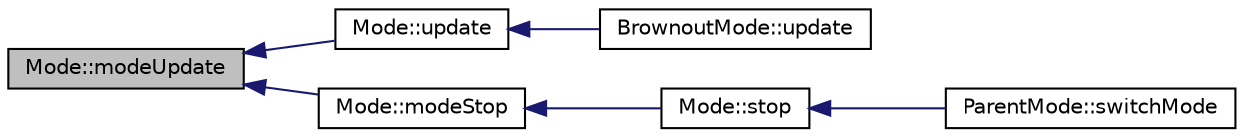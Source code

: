digraph "Mode::modeUpdate"
{
  edge [fontname="Helvetica",fontsize="10",labelfontname="Helvetica",labelfontsize="10"];
  node [fontname="Helvetica",fontsize="10",shape=record];
  rankdir="LR";
  Node14 [label="Mode::modeUpdate",height=0.2,width=0.4,color="black", fillcolor="grey75", style="filled", fontcolor="black"];
  Node14 -> Node15 [dir="back",color="midnightblue",fontsize="10",style="solid",fontname="Helvetica"];
  Node15 [label="Mode::update",height=0.2,width=0.4,color="black", fillcolor="white", style="filled",URL="$classMode.html#aeec43ebfc6d4e5bdab58cd336a34f4a5"];
  Node15 -> Node16 [dir="back",color="midnightblue",fontsize="10",style="solid",fontname="Helvetica"];
  Node16 [label="BrownoutMode::update",height=0.2,width=0.4,color="black", fillcolor="white", style="filled",URL="$classBrownoutMode.html#a3a0cefabe6f2b88c707e939a7e7affe5"];
  Node14 -> Node17 [dir="back",color="midnightblue",fontsize="10",style="solid",fontname="Helvetica"];
  Node17 [label="Mode::modeStop",height=0.2,width=0.4,color="black", fillcolor="white", style="filled",URL="$classMode.html#acb7c286b35a94482e05e646483aea531"];
  Node17 -> Node18 [dir="back",color="midnightblue",fontsize="10",style="solid",fontname="Helvetica"];
  Node18 [label="Mode::stop",height=0.2,width=0.4,color="black", fillcolor="white", style="filled",URL="$classMode.html#a653b321767a9bf1878c285068a2aae24",tooltip="To be called when switching to another mode. "];
  Node18 -> Node19 [dir="back",color="midnightblue",fontsize="10",style="solid",fontname="Helvetica"];
  Node19 [label="ParentMode::switchMode",height=0.2,width=0.4,color="black", fillcolor="white", style="filled",URL="$classParentMode.html#ade4f1473efd9fd796d8c38c5963b08bb"];
}
